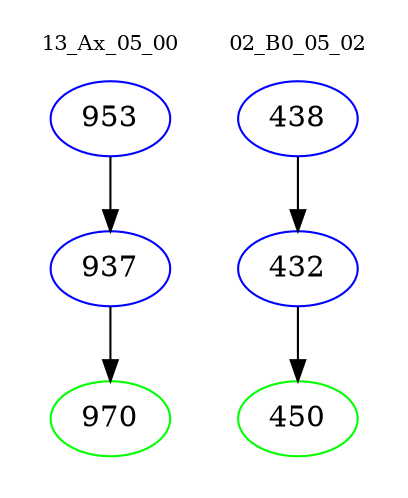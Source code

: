 digraph{
subgraph cluster_0 {
color = white
label = "13_Ax_05_00";
fontsize=10;
T0_953 [label="953", color="blue"]
T0_953 -> T0_937 [color="black"]
T0_937 [label="937", color="blue"]
T0_937 -> T0_970 [color="black"]
T0_970 [label="970", color="green"]
}
subgraph cluster_1 {
color = white
label = "02_B0_05_02";
fontsize=10;
T1_438 [label="438", color="blue"]
T1_438 -> T1_432 [color="black"]
T1_432 [label="432", color="blue"]
T1_432 -> T1_450 [color="black"]
T1_450 [label="450", color="green"]
}
}
